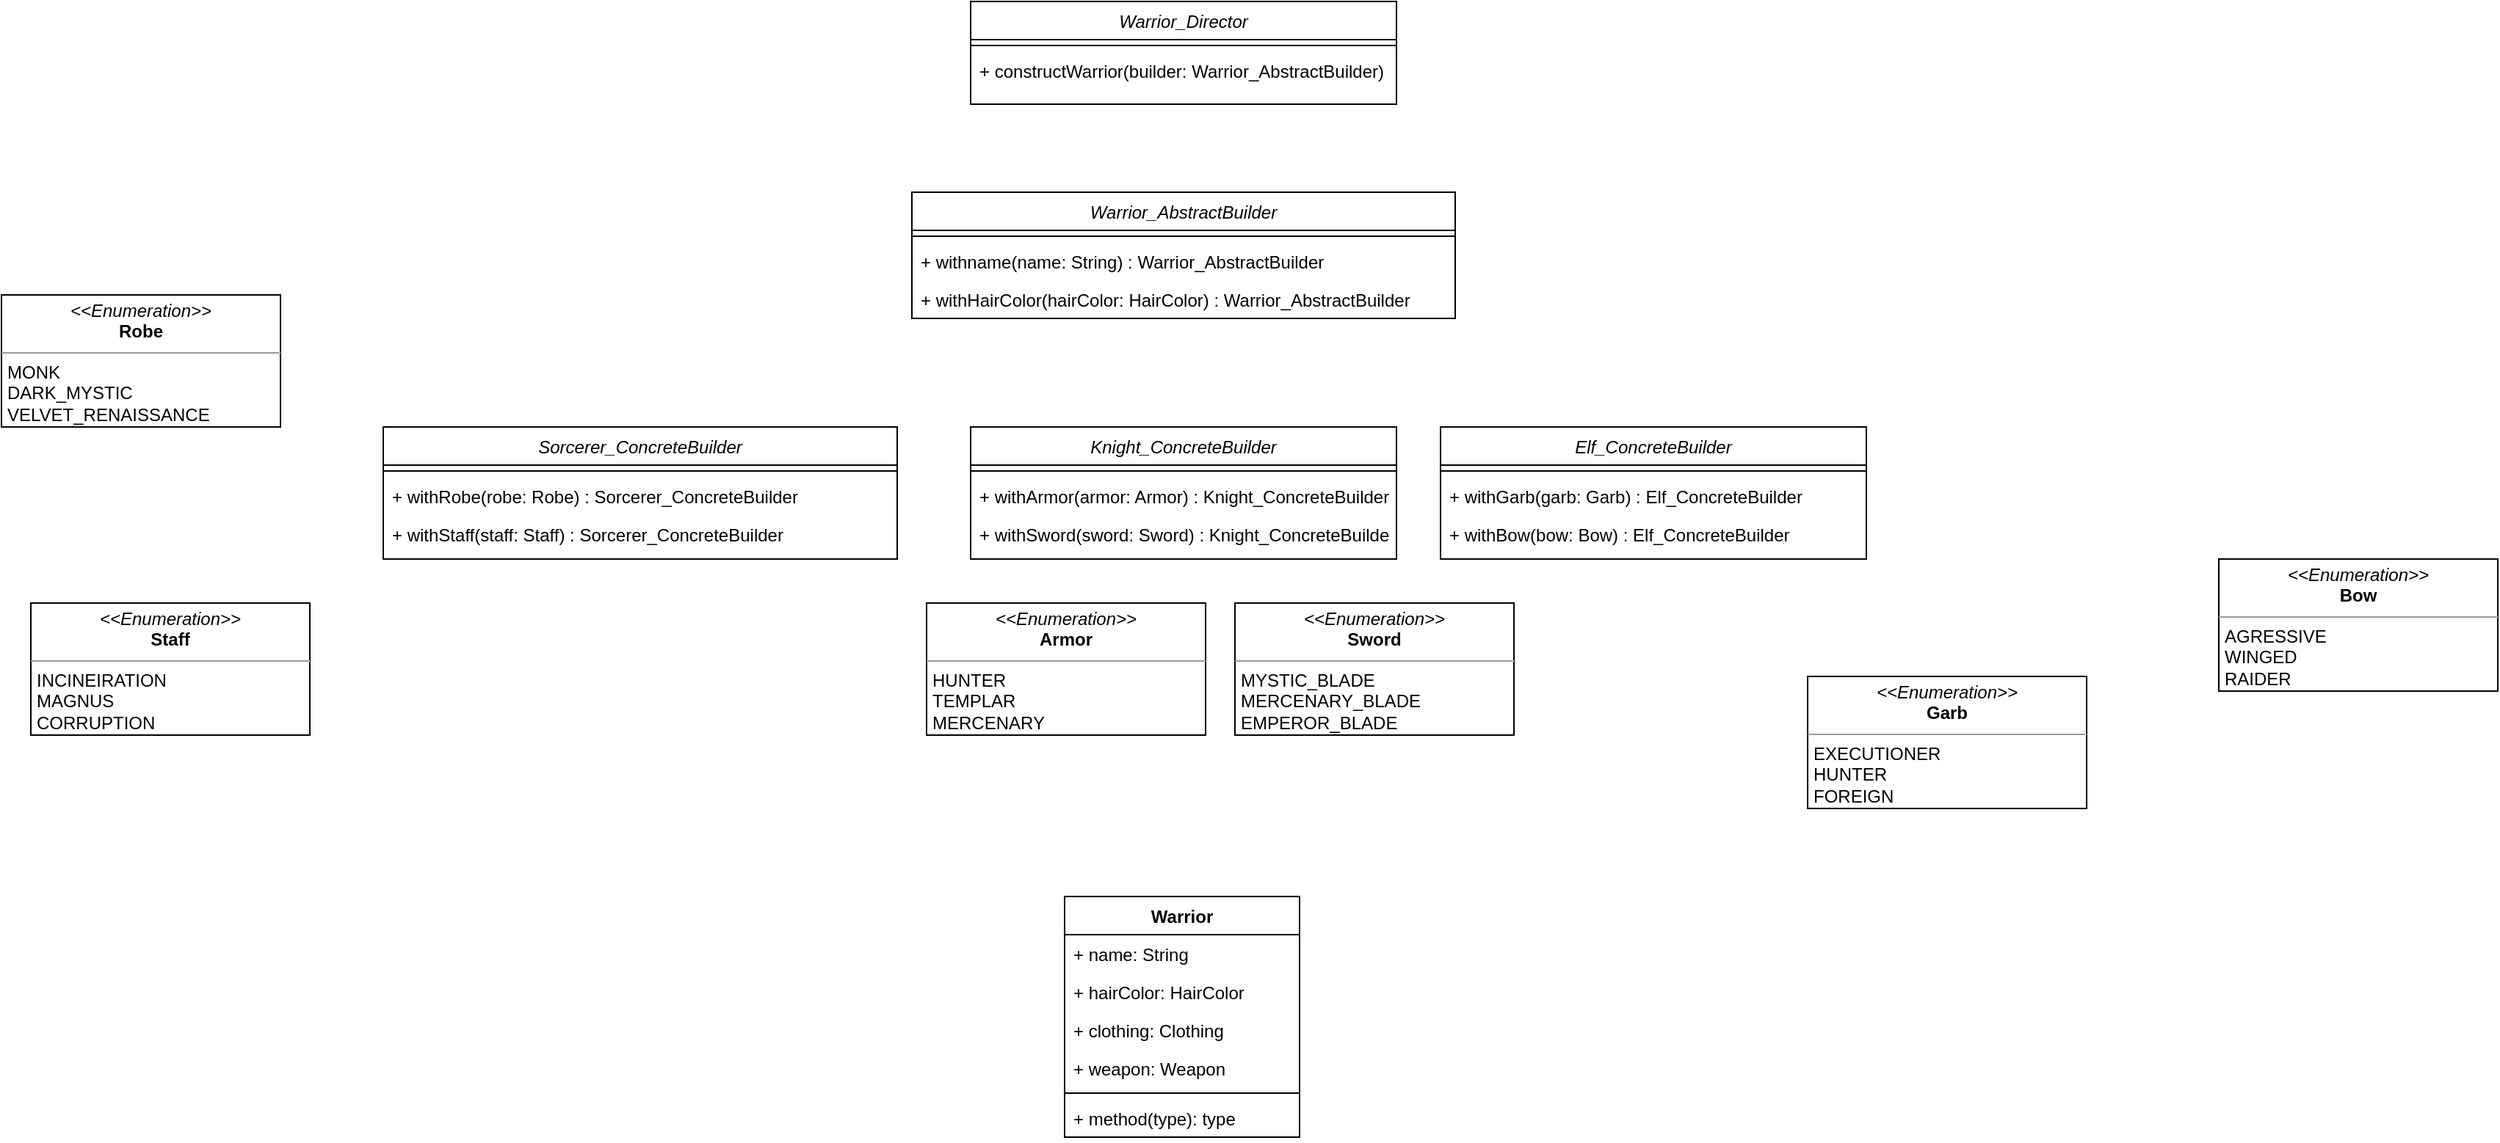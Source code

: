 <mxfile version="14.8.3" type="device"><diagram id="C5RBs43oDa-KdzZeNtuy" name="Page-1"><mxGraphModel dx="2391" dy="1374" grid="1" gridSize="10" guides="1" tooltips="1" connect="1" arrows="1" fold="1" page="1" pageScale="1" pageWidth="827" pageHeight="1169" math="0" shadow="0"><root><mxCell id="WIyWlLk6GJQsqaUBKTNV-0"/><mxCell id="WIyWlLk6GJQsqaUBKTNV-1" parent="WIyWlLk6GJQsqaUBKTNV-0"/><mxCell id="zkfFHV4jXpPFQw0GAbJ--0" value="Warrior_Director" style="swimlane;fontStyle=2;align=center;verticalAlign=top;childLayout=stackLayout;horizontal=1;startSize=26;horizontalStack=0;resizeParent=1;resizeLast=0;collapsible=1;marginBottom=0;rounded=0;shadow=0;strokeWidth=1;" parent="WIyWlLk6GJQsqaUBKTNV-1" vertex="1"><mxGeometry x="190" y="20" width="290" height="70" as="geometry"><mxRectangle x="230" y="140" width="160" height="26" as="alternateBounds"/></mxGeometry></mxCell><mxCell id="zkfFHV4jXpPFQw0GAbJ--4" value="" style="line;html=1;strokeWidth=1;align=left;verticalAlign=middle;spacingTop=-1;spacingLeft=3;spacingRight=3;rotatable=0;labelPosition=right;points=[];portConstraint=eastwest;" parent="zkfFHV4jXpPFQw0GAbJ--0" vertex="1"><mxGeometry y="26" width="290" height="8" as="geometry"/></mxCell><mxCell id="zkfFHV4jXpPFQw0GAbJ--5" value="+ constructWarrior(builder: Warrior_AbstractBuilder)" style="text;align=left;verticalAlign=top;spacingLeft=4;spacingRight=4;overflow=hidden;rotatable=0;points=[[0,0.5],[1,0.5]];portConstraint=eastwest;" parent="zkfFHV4jXpPFQw0GAbJ--0" vertex="1"><mxGeometry y="34" width="290" height="26" as="geometry"/></mxCell><mxCell id="VfX6Guu9pPReF8fiZ7QI-0" value="Warrior_AbstractBuilder" style="swimlane;fontStyle=2;align=center;verticalAlign=top;childLayout=stackLayout;horizontal=1;startSize=26;horizontalStack=0;resizeParent=1;resizeLast=0;collapsible=1;marginBottom=0;rounded=0;shadow=0;strokeWidth=1;" vertex="1" parent="WIyWlLk6GJQsqaUBKTNV-1"><mxGeometry x="150" y="150" width="370" height="86" as="geometry"><mxRectangle x="230" y="140" width="160" height="26" as="alternateBounds"/></mxGeometry></mxCell><mxCell id="VfX6Guu9pPReF8fiZ7QI-1" value="" style="line;html=1;strokeWidth=1;align=left;verticalAlign=middle;spacingTop=-1;spacingLeft=3;spacingRight=3;rotatable=0;labelPosition=right;points=[];portConstraint=eastwest;" vertex="1" parent="VfX6Guu9pPReF8fiZ7QI-0"><mxGeometry y="26" width="370" height="8" as="geometry"/></mxCell><mxCell id="VfX6Guu9pPReF8fiZ7QI-30" value="+ withname(name: String) : Warrior_AbstractBuilder" style="text;align=left;verticalAlign=top;spacingLeft=4;spacingRight=4;overflow=hidden;rotatable=0;points=[[0,0.5],[1,0.5]];portConstraint=eastwest;" vertex="1" parent="VfX6Guu9pPReF8fiZ7QI-0"><mxGeometry y="34" width="370" height="26" as="geometry"/></mxCell><mxCell id="VfX6Guu9pPReF8fiZ7QI-2" value="+ withHairColor(hairColor: HairColor) : Warrior_AbstractBuilder" style="text;align=left;verticalAlign=top;spacingLeft=4;spacingRight=4;overflow=hidden;rotatable=0;points=[[0,0.5],[1,0.5]];portConstraint=eastwest;" vertex="1" parent="VfX6Guu9pPReF8fiZ7QI-0"><mxGeometry y="60" width="370" height="26" as="geometry"/></mxCell><mxCell id="VfX6Guu9pPReF8fiZ7QI-3" value="Sorcerer_ConcreteBuilder" style="swimlane;fontStyle=2;align=center;verticalAlign=top;childLayout=stackLayout;horizontal=1;startSize=26;horizontalStack=0;resizeParent=1;resizeLast=0;collapsible=1;marginBottom=0;rounded=0;shadow=0;strokeWidth=1;" vertex="1" parent="WIyWlLk6GJQsqaUBKTNV-1"><mxGeometry x="-210" y="310" width="350" height="90" as="geometry"><mxRectangle x="230" y="140" width="160" height="26" as="alternateBounds"/></mxGeometry></mxCell><mxCell id="VfX6Guu9pPReF8fiZ7QI-4" value="" style="line;html=1;strokeWidth=1;align=left;verticalAlign=middle;spacingTop=-1;spacingLeft=3;spacingRight=3;rotatable=0;labelPosition=right;points=[];portConstraint=eastwest;" vertex="1" parent="VfX6Guu9pPReF8fiZ7QI-3"><mxGeometry y="26" width="350" height="8" as="geometry"/></mxCell><mxCell id="VfX6Guu9pPReF8fiZ7QI-5" value="+ withRobe(robe: Robe) : Sorcerer_ConcreteBuilder" style="text;align=left;verticalAlign=top;spacingLeft=4;spacingRight=4;overflow=hidden;rotatable=0;points=[[0,0.5],[1,0.5]];portConstraint=eastwest;" vertex="1" parent="VfX6Guu9pPReF8fiZ7QI-3"><mxGeometry y="34" width="350" height="26" as="geometry"/></mxCell><mxCell id="VfX6Guu9pPReF8fiZ7QI-16" value="+ withStaff(staff: Staff) : Sorcerer_ConcreteBuilder" style="text;align=left;verticalAlign=top;spacingLeft=4;spacingRight=4;overflow=hidden;rotatable=0;points=[[0,0.5],[1,0.5]];portConstraint=eastwest;" vertex="1" parent="VfX6Guu9pPReF8fiZ7QI-3"><mxGeometry y="60" width="350" height="26" as="geometry"/></mxCell><mxCell id="VfX6Guu9pPReF8fiZ7QI-6" value="Knight_ConcreteBuilder" style="swimlane;fontStyle=2;align=center;verticalAlign=top;childLayout=stackLayout;horizontal=1;startSize=26;horizontalStack=0;resizeParent=1;resizeLast=0;collapsible=1;marginBottom=0;rounded=0;shadow=0;strokeWidth=1;" vertex="1" parent="WIyWlLk6GJQsqaUBKTNV-1"><mxGeometry x="190" y="310" width="290" height="90" as="geometry"><mxRectangle x="230" y="140" width="160" height="26" as="alternateBounds"/></mxGeometry></mxCell><mxCell id="VfX6Guu9pPReF8fiZ7QI-7" value="" style="line;html=1;strokeWidth=1;align=left;verticalAlign=middle;spacingTop=-1;spacingLeft=3;spacingRight=3;rotatable=0;labelPosition=right;points=[];portConstraint=eastwest;" vertex="1" parent="VfX6Guu9pPReF8fiZ7QI-6"><mxGeometry y="26" width="290" height="8" as="geometry"/></mxCell><mxCell id="VfX6Guu9pPReF8fiZ7QI-17" value="+ withArmor(armor: Armor) : Knight_ConcreteBuilder" style="text;align=left;verticalAlign=top;spacingLeft=4;spacingRight=4;overflow=hidden;rotatable=0;points=[[0,0.5],[1,0.5]];portConstraint=eastwest;" vertex="1" parent="VfX6Guu9pPReF8fiZ7QI-6"><mxGeometry y="34" width="290" height="26" as="geometry"/></mxCell><mxCell id="VfX6Guu9pPReF8fiZ7QI-18" value="+ withSword(sword: Sword) : Knight_ConcreteBuilder" style="text;align=left;verticalAlign=top;spacingLeft=4;spacingRight=4;overflow=hidden;rotatable=0;points=[[0,0.5],[1,0.5]];portConstraint=eastwest;" vertex="1" parent="VfX6Guu9pPReF8fiZ7QI-6"><mxGeometry y="60" width="290" height="26" as="geometry"/></mxCell><mxCell id="VfX6Guu9pPReF8fiZ7QI-9" value="Elf_ConcreteBuilder" style="swimlane;fontStyle=2;align=center;verticalAlign=top;childLayout=stackLayout;horizontal=1;startSize=26;horizontalStack=0;resizeParent=1;resizeLast=0;collapsible=1;marginBottom=0;rounded=0;shadow=0;strokeWidth=1;" vertex="1" parent="WIyWlLk6GJQsqaUBKTNV-1"><mxGeometry x="510" y="310" width="290" height="90" as="geometry"><mxRectangle x="230" y="140" width="160" height="26" as="alternateBounds"/></mxGeometry></mxCell><mxCell id="VfX6Guu9pPReF8fiZ7QI-10" value="" style="line;html=1;strokeWidth=1;align=left;verticalAlign=middle;spacingTop=-1;spacingLeft=3;spacingRight=3;rotatable=0;labelPosition=right;points=[];portConstraint=eastwest;" vertex="1" parent="VfX6Guu9pPReF8fiZ7QI-9"><mxGeometry y="26" width="290" height="8" as="geometry"/></mxCell><mxCell id="VfX6Guu9pPReF8fiZ7QI-20" value="+ withGarb(garb: Garb) : Elf_ConcreteBuilder" style="text;align=left;verticalAlign=top;spacingLeft=4;spacingRight=4;overflow=hidden;rotatable=0;points=[[0,0.5],[1,0.5]];portConstraint=eastwest;" vertex="1" parent="VfX6Guu9pPReF8fiZ7QI-9"><mxGeometry y="34" width="290" height="26" as="geometry"/></mxCell><mxCell id="VfX6Guu9pPReF8fiZ7QI-21" value="+ withBow(bow: Bow) : Elf_ConcreteBuilder" style="text;align=left;verticalAlign=top;spacingLeft=4;spacingRight=4;overflow=hidden;rotatable=0;points=[[0,0.5],[1,0.5]];portConstraint=eastwest;" vertex="1" parent="VfX6Guu9pPReF8fiZ7QI-9"><mxGeometry y="60" width="290" height="26" as="geometry"/></mxCell><mxCell id="VfX6Guu9pPReF8fiZ7QI-23" value="Warrior" style="swimlane;fontStyle=1;align=center;verticalAlign=top;childLayout=stackLayout;horizontal=1;startSize=26;horizontalStack=0;resizeParent=1;resizeParentMax=0;resizeLast=0;collapsible=1;marginBottom=0;" vertex="1" parent="WIyWlLk6GJQsqaUBKTNV-1"><mxGeometry x="254" y="630" width="160" height="164" as="geometry"/></mxCell><mxCell id="VfX6Guu9pPReF8fiZ7QI-27" value="+ name: String" style="text;strokeColor=none;fillColor=none;align=left;verticalAlign=top;spacingLeft=4;spacingRight=4;overflow=hidden;rotatable=0;points=[[0,0.5],[1,0.5]];portConstraint=eastwest;" vertex="1" parent="VfX6Guu9pPReF8fiZ7QI-23"><mxGeometry y="26" width="160" height="26" as="geometry"/></mxCell><mxCell id="VfX6Guu9pPReF8fiZ7QI-24" value="+ hairColor: HairColor" style="text;strokeColor=none;fillColor=none;align=left;verticalAlign=top;spacingLeft=4;spacingRight=4;overflow=hidden;rotatable=0;points=[[0,0.5],[1,0.5]];portConstraint=eastwest;" vertex="1" parent="VfX6Guu9pPReF8fiZ7QI-23"><mxGeometry y="52" width="160" height="26" as="geometry"/></mxCell><mxCell id="VfX6Guu9pPReF8fiZ7QI-29" value="+ clothing: Clothing" style="text;strokeColor=none;fillColor=none;align=left;verticalAlign=top;spacingLeft=4;spacingRight=4;overflow=hidden;rotatable=0;points=[[0,0.5],[1,0.5]];portConstraint=eastwest;" vertex="1" parent="VfX6Guu9pPReF8fiZ7QI-23"><mxGeometry y="78" width="160" height="26" as="geometry"/></mxCell><mxCell id="VfX6Guu9pPReF8fiZ7QI-28" value="+ weapon: Weapon" style="text;strokeColor=none;fillColor=none;align=left;verticalAlign=top;spacingLeft=4;spacingRight=4;overflow=hidden;rotatable=0;points=[[0,0.5],[1,0.5]];portConstraint=eastwest;" vertex="1" parent="VfX6Guu9pPReF8fiZ7QI-23"><mxGeometry y="104" width="160" height="26" as="geometry"/></mxCell><mxCell id="VfX6Guu9pPReF8fiZ7QI-25" value="" style="line;strokeWidth=1;fillColor=none;align=left;verticalAlign=middle;spacingTop=-1;spacingLeft=3;spacingRight=3;rotatable=0;labelPosition=right;points=[];portConstraint=eastwest;" vertex="1" parent="VfX6Guu9pPReF8fiZ7QI-23"><mxGeometry y="130" width="160" height="8" as="geometry"/></mxCell><mxCell id="VfX6Guu9pPReF8fiZ7QI-26" value="+ method(type): type" style="text;strokeColor=none;fillColor=none;align=left;verticalAlign=top;spacingLeft=4;spacingRight=4;overflow=hidden;rotatable=0;points=[[0,0.5],[1,0.5]];portConstraint=eastwest;" vertex="1" parent="VfX6Guu9pPReF8fiZ7QI-23"><mxGeometry y="138" width="160" height="26" as="geometry"/></mxCell><mxCell id="VfX6Guu9pPReF8fiZ7QI-40" value="&lt;p style=&quot;margin: 0px ; margin-top: 4px ; text-align: center&quot;&gt;&lt;i&gt;&amp;lt;&amp;lt;Enumeration&amp;gt;&amp;gt;&lt;/i&gt;&lt;br&gt;&lt;b&gt;Robe&lt;/b&gt;&lt;/p&gt;&lt;hr size=&quot;1&quot;&gt;&lt;p style=&quot;margin: 0px ; margin-left: 4px&quot;&gt;MONK&lt;br&gt;DARK_MYSTIC&lt;/p&gt;&lt;p style=&quot;margin: 0px ; margin-left: 4px&quot;&gt;VELVET_RENAISSANCE&lt;br&gt;&lt;br&gt;&lt;/p&gt;&lt;p style=&quot;margin: 0px ; margin-left: 4px&quot;&gt;&lt;br&gt;&lt;/p&gt;" style="verticalAlign=top;align=left;overflow=fill;fontSize=12;fontFamily=Helvetica;html=1;" vertex="1" parent="WIyWlLk6GJQsqaUBKTNV-1"><mxGeometry x="-470" y="220" width="190" height="90" as="geometry"/></mxCell><mxCell id="VfX6Guu9pPReF8fiZ7QI-41" value="&lt;p style=&quot;margin: 0px ; margin-top: 4px ; text-align: center&quot;&gt;&lt;i&gt;&amp;lt;&amp;lt;Enumeration&amp;gt;&amp;gt;&lt;/i&gt;&lt;br&gt;&lt;b&gt;Staff&lt;/b&gt;&lt;/p&gt;&lt;hr size=&quot;1&quot;&gt;&lt;p style=&quot;margin: 0px ; margin-left: 4px&quot;&gt;INCINEIRATION&lt;br&gt;MAGNUS&lt;/p&gt;&lt;p style=&quot;margin: 0px ; margin-left: 4px&quot;&gt;CORRUPTION&lt;br&gt;&lt;br&gt;&lt;/p&gt;&lt;p style=&quot;margin: 0px ; margin-left: 4px&quot;&gt;&lt;br&gt;&lt;/p&gt;" style="verticalAlign=top;align=left;overflow=fill;fontSize=12;fontFamily=Helvetica;html=1;" vertex="1" parent="WIyWlLk6GJQsqaUBKTNV-1"><mxGeometry x="-450" y="430" width="190" height="90" as="geometry"/></mxCell><mxCell id="VfX6Guu9pPReF8fiZ7QI-42" value="&lt;p style=&quot;margin: 0px ; margin-top: 4px ; text-align: center&quot;&gt;&lt;i&gt;&amp;lt;&amp;lt;Enumeration&amp;gt;&amp;gt;&lt;/i&gt;&lt;br&gt;&lt;b&gt;Armor&lt;/b&gt;&lt;/p&gt;&lt;hr size=&quot;1&quot;&gt;&lt;p style=&quot;margin: 0px ; margin-left: 4px&quot;&gt;HUNTER&lt;br&gt;TEMPLAR&lt;/p&gt;&lt;p style=&quot;margin: 0px ; margin-left: 4px&quot;&gt;MERCENARY&lt;br&gt;&lt;br&gt;&lt;/p&gt;&lt;p style=&quot;margin: 0px ; margin-left: 4px&quot;&gt;&lt;br&gt;&lt;/p&gt;" style="verticalAlign=top;align=left;overflow=fill;fontSize=12;fontFamily=Helvetica;html=1;" vertex="1" parent="WIyWlLk6GJQsqaUBKTNV-1"><mxGeometry x="160" y="430" width="190" height="90" as="geometry"/></mxCell><mxCell id="VfX6Guu9pPReF8fiZ7QI-43" value="&lt;p style=&quot;margin: 0px ; margin-top: 4px ; text-align: center&quot;&gt;&lt;i&gt;&amp;lt;&amp;lt;Enumeration&amp;gt;&amp;gt;&lt;/i&gt;&lt;br&gt;&lt;b&gt;Sword&lt;/b&gt;&lt;/p&gt;&lt;hr size=&quot;1&quot;&gt;&lt;p style=&quot;margin: 0px ; margin-left: 4px&quot;&gt;MYSTIC_BLADE&lt;br&gt;MERCENARY_BLADE&lt;/p&gt;&lt;p style=&quot;margin: 0px ; margin-left: 4px&quot;&gt;EMPEROR_BLADE&lt;br&gt;&lt;br&gt;&lt;/p&gt;&lt;p style=&quot;margin: 0px ; margin-left: 4px&quot;&gt;&lt;br&gt;&lt;/p&gt;" style="verticalAlign=top;align=left;overflow=fill;fontSize=12;fontFamily=Helvetica;html=1;" vertex="1" parent="WIyWlLk6GJQsqaUBKTNV-1"><mxGeometry x="370" y="430" width="190" height="90" as="geometry"/></mxCell><mxCell id="VfX6Guu9pPReF8fiZ7QI-44" value="&lt;p style=&quot;margin: 0px ; margin-top: 4px ; text-align: center&quot;&gt;&lt;i&gt;&amp;lt;&amp;lt;Enumeration&amp;gt;&amp;gt;&lt;/i&gt;&lt;br&gt;&lt;b&gt;Garb&lt;/b&gt;&lt;/p&gt;&lt;hr size=&quot;1&quot;&gt;&lt;p style=&quot;margin: 0px ; margin-left: 4px&quot;&gt;EXECUTIONER&lt;br&gt;HUNTER&lt;/p&gt;&lt;p style=&quot;margin: 0px ; margin-left: 4px&quot;&gt;FOREIGN&lt;br&gt;&lt;br&gt;&lt;/p&gt;&lt;p style=&quot;margin: 0px ; margin-left: 4px&quot;&gt;&lt;br&gt;&lt;/p&gt;" style="verticalAlign=top;align=left;overflow=fill;fontSize=12;fontFamily=Helvetica;html=1;" vertex="1" parent="WIyWlLk6GJQsqaUBKTNV-1"><mxGeometry x="760" y="480" width="190" height="90" as="geometry"/></mxCell><mxCell id="VfX6Guu9pPReF8fiZ7QI-45" value="&lt;p style=&quot;margin: 0px ; margin-top: 4px ; text-align: center&quot;&gt;&lt;i&gt;&amp;lt;&amp;lt;Enumeration&amp;gt;&amp;gt;&lt;/i&gt;&lt;br&gt;&lt;b&gt;Bow&lt;/b&gt;&lt;/p&gt;&lt;hr size=&quot;1&quot;&gt;&lt;p style=&quot;margin: 0px ; margin-left: 4px&quot;&gt;AGRESSIVE&lt;br&gt;WINGED&lt;/p&gt;&lt;p style=&quot;margin: 0px ; margin-left: 4px&quot;&gt;RAIDER&lt;br&gt;&lt;br&gt;&lt;/p&gt;&lt;p style=&quot;margin: 0px ; margin-left: 4px&quot;&gt;&lt;br&gt;&lt;/p&gt;" style="verticalAlign=top;align=left;overflow=fill;fontSize=12;fontFamily=Helvetica;html=1;" vertex="1" parent="WIyWlLk6GJQsqaUBKTNV-1"><mxGeometry x="1040" y="400" width="190" height="90" as="geometry"/></mxCell></root></mxGraphModel></diagram></mxfile>